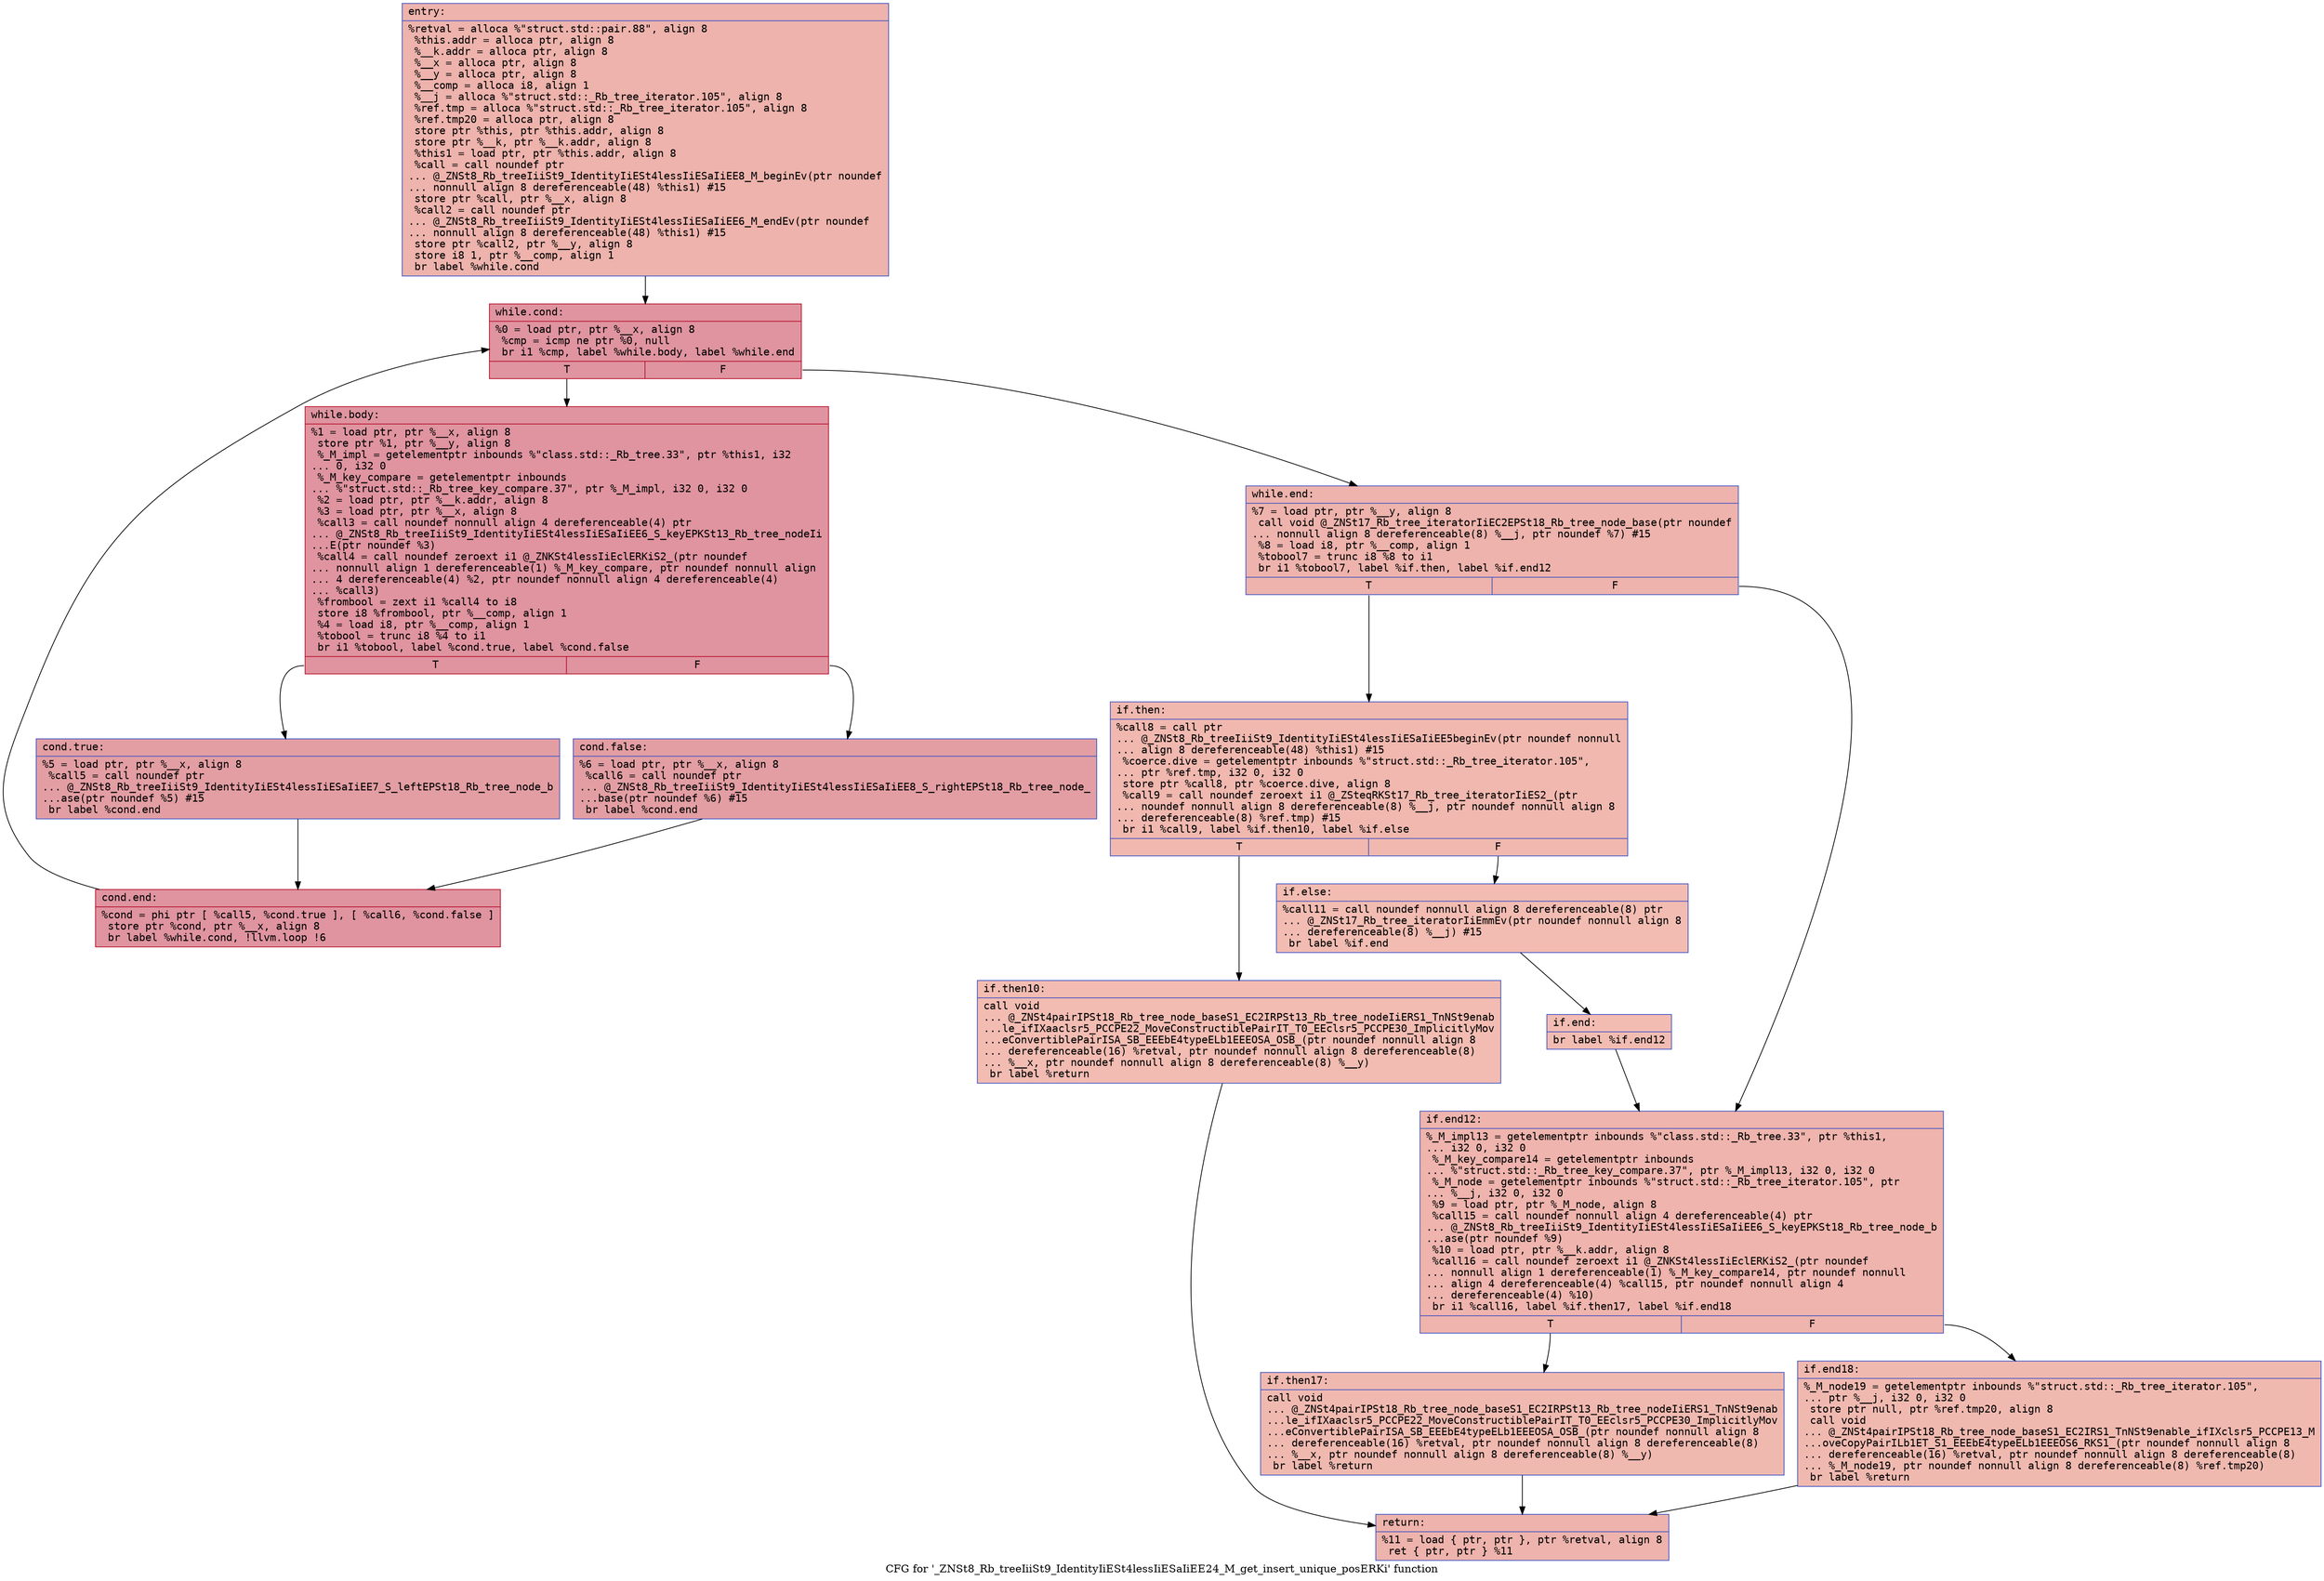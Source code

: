 digraph "CFG for '_ZNSt8_Rb_treeIiiSt9_IdentityIiESt4lessIiESaIiEE24_M_get_insert_unique_posERKi' function" {
	label="CFG for '_ZNSt8_Rb_treeIiiSt9_IdentityIiESt4lessIiESaIiEE24_M_get_insert_unique_posERKi' function";

	Node0x55aea92b5f80 [shape=record,color="#3d50c3ff", style=filled, fillcolor="#d6524470" fontname="Courier",label="{entry:\l|  %retval = alloca %\"struct.std::pair.88\", align 8\l  %this.addr = alloca ptr, align 8\l  %__k.addr = alloca ptr, align 8\l  %__x = alloca ptr, align 8\l  %__y = alloca ptr, align 8\l  %__comp = alloca i8, align 1\l  %__j = alloca %\"struct.std::_Rb_tree_iterator.105\", align 8\l  %ref.tmp = alloca %\"struct.std::_Rb_tree_iterator.105\", align 8\l  %ref.tmp20 = alloca ptr, align 8\l  store ptr %this, ptr %this.addr, align 8\l  store ptr %__k, ptr %__k.addr, align 8\l  %this1 = load ptr, ptr %this.addr, align 8\l  %call = call noundef ptr\l... @_ZNSt8_Rb_treeIiiSt9_IdentityIiESt4lessIiESaIiEE8_M_beginEv(ptr noundef\l... nonnull align 8 dereferenceable(48) %this1) #15\l  store ptr %call, ptr %__x, align 8\l  %call2 = call noundef ptr\l... @_ZNSt8_Rb_treeIiiSt9_IdentityIiESt4lessIiESaIiEE6_M_endEv(ptr noundef\l... nonnull align 8 dereferenceable(48) %this1) #15\l  store ptr %call2, ptr %__y, align 8\l  store i8 1, ptr %__comp, align 1\l  br label %while.cond\l}"];
	Node0x55aea92b5f80 -> Node0x55aea92b6880[tooltip="entry -> while.cond\nProbability 100.00%" ];
	Node0x55aea92b6880 [shape=record,color="#b70d28ff", style=filled, fillcolor="#b70d2870" fontname="Courier",label="{while.cond:\l|  %0 = load ptr, ptr %__x, align 8\l  %cmp = icmp ne ptr %0, null\l  br i1 %cmp, label %while.body, label %while.end\l|{<s0>T|<s1>F}}"];
	Node0x55aea92b6880:s0 -> Node0x55aea92b6ee0[tooltip="while.cond -> while.body\nProbability 96.88%" ];
	Node0x55aea92b6880:s1 -> Node0x55aea92b6f60[tooltip="while.cond -> while.end\nProbability 3.12%" ];
	Node0x55aea92b6ee0 [shape=record,color="#b70d28ff", style=filled, fillcolor="#b70d2870" fontname="Courier",label="{while.body:\l|  %1 = load ptr, ptr %__x, align 8\l  store ptr %1, ptr %__y, align 8\l  %_M_impl = getelementptr inbounds %\"class.std::_Rb_tree.33\", ptr %this1, i32\l... 0, i32 0\l  %_M_key_compare = getelementptr inbounds\l... %\"struct.std::_Rb_tree_key_compare.37\", ptr %_M_impl, i32 0, i32 0\l  %2 = load ptr, ptr %__k.addr, align 8\l  %3 = load ptr, ptr %__x, align 8\l  %call3 = call noundef nonnull align 4 dereferenceable(4) ptr\l... @_ZNSt8_Rb_treeIiiSt9_IdentityIiESt4lessIiESaIiEE6_S_keyEPKSt13_Rb_tree_nodeIi\l...E(ptr noundef %3)\l  %call4 = call noundef zeroext i1 @_ZNKSt4lessIiEclERKiS2_(ptr noundef\l... nonnull align 1 dereferenceable(1) %_M_key_compare, ptr noundef nonnull align\l... 4 dereferenceable(4) %2, ptr noundef nonnull align 4 dereferenceable(4)\l... %call3)\l  %frombool = zext i1 %call4 to i8\l  store i8 %frombool, ptr %__comp, align 1\l  %4 = load i8, ptr %__comp, align 1\l  %tobool = trunc i8 %4 to i1\l  br i1 %tobool, label %cond.true, label %cond.false\l|{<s0>T|<s1>F}}"];
	Node0x55aea92b6ee0:s0 -> Node0x55aea92b66e0[tooltip="while.body -> cond.true\nProbability 50.00%" ];
	Node0x55aea92b6ee0:s1 -> Node0x55aea92b6730[tooltip="while.body -> cond.false\nProbability 50.00%" ];
	Node0x55aea92b66e0 [shape=record,color="#3d50c3ff", style=filled, fillcolor="#be242e70" fontname="Courier",label="{cond.true:\l|  %5 = load ptr, ptr %__x, align 8\l  %call5 = call noundef ptr\l... @_ZNSt8_Rb_treeIiiSt9_IdentityIiESt4lessIiESaIiEE7_S_leftEPSt18_Rb_tree_node_b\l...ase(ptr noundef %5) #15\l  br label %cond.end\l}"];
	Node0x55aea92b66e0 -> Node0x55aea92b7d30[tooltip="cond.true -> cond.end\nProbability 100.00%" ];
	Node0x55aea92b6730 [shape=record,color="#3d50c3ff", style=filled, fillcolor="#be242e70" fontname="Courier",label="{cond.false:\l|  %6 = load ptr, ptr %__x, align 8\l  %call6 = call noundef ptr\l... @_ZNSt8_Rb_treeIiiSt9_IdentityIiESt4lessIiESaIiEE8_S_rightEPSt18_Rb_tree_node_\l...base(ptr noundef %6) #15\l  br label %cond.end\l}"];
	Node0x55aea92b6730 -> Node0x55aea92b7d30[tooltip="cond.false -> cond.end\nProbability 100.00%" ];
	Node0x55aea92b7d30 [shape=record,color="#b70d28ff", style=filled, fillcolor="#b70d2870" fontname="Courier",label="{cond.end:\l|  %cond = phi ptr [ %call5, %cond.true ], [ %call6, %cond.false ]\l  store ptr %cond, ptr %__x, align 8\l  br label %while.cond, !llvm.loop !6\l}"];
	Node0x55aea92b7d30 -> Node0x55aea92b6880[tooltip="cond.end -> while.cond\nProbability 100.00%" ];
	Node0x55aea92b6f60 [shape=record,color="#3d50c3ff", style=filled, fillcolor="#d6524470" fontname="Courier",label="{while.end:\l|  %7 = load ptr, ptr %__y, align 8\l  call void @_ZNSt17_Rb_tree_iteratorIiEC2EPSt18_Rb_tree_node_base(ptr noundef\l... nonnull align 8 dereferenceable(8) %__j, ptr noundef %7) #15\l  %8 = load i8, ptr %__comp, align 1\l  %tobool7 = trunc i8 %8 to i1\l  br i1 %tobool7, label %if.then, label %if.end12\l|{<s0>T|<s1>F}}"];
	Node0x55aea92b6f60:s0 -> Node0x55aea92b8520[tooltip="while.end -> if.then\nProbability 50.00%" ];
	Node0x55aea92b6f60:s1 -> Node0x55aea92b8570[tooltip="while.end -> if.end12\nProbability 50.00%" ];
	Node0x55aea92b8520 [shape=record,color="#3d50c3ff", style=filled, fillcolor="#dc5d4a70" fontname="Courier",label="{if.then:\l|  %call8 = call ptr\l... @_ZNSt8_Rb_treeIiiSt9_IdentityIiESt4lessIiESaIiEE5beginEv(ptr noundef nonnull\l... align 8 dereferenceable(48) %this1) #15\l  %coerce.dive = getelementptr inbounds %\"struct.std::_Rb_tree_iterator.105\",\l... ptr %ref.tmp, i32 0, i32 0\l  store ptr %call8, ptr %coerce.dive, align 8\l  %call9 = call noundef zeroext i1 @_ZSteqRKSt17_Rb_tree_iteratorIiES2_(ptr\l... noundef nonnull align 8 dereferenceable(8) %__j, ptr noundef nonnull align 8\l... dereferenceable(8) %ref.tmp) #15\l  br i1 %call9, label %if.then10, label %if.else\l|{<s0>T|<s1>F}}"];
	Node0x55aea92b8520:s0 -> Node0x55aea92b8c00[tooltip="if.then -> if.then10\nProbability 50.00%" ];
	Node0x55aea92b8520:s1 -> Node0x55aea92b8c50[tooltip="if.then -> if.else\nProbability 50.00%" ];
	Node0x55aea92b8c00 [shape=record,color="#3d50c3ff", style=filled, fillcolor="#e1675170" fontname="Courier",label="{if.then10:\l|  call void\l... @_ZNSt4pairIPSt18_Rb_tree_node_baseS1_EC2IRPSt13_Rb_tree_nodeIiERS1_TnNSt9enab\l...le_ifIXaaclsr5_PCCPE22_MoveConstructiblePairIT_T0_EEclsr5_PCCPE30_ImplicitlyMov\l...eConvertiblePairISA_SB_EEEbE4typeELb1EEEOSA_OSB_(ptr noundef nonnull align 8\l... dereferenceable(16) %retval, ptr noundef nonnull align 8 dereferenceable(8)\l... %__x, ptr noundef nonnull align 8 dereferenceable(8) %__y)\l  br label %return\l}"];
	Node0x55aea92b8c00 -> Node0x55aea92b8ec0[tooltip="if.then10 -> return\nProbability 100.00%" ];
	Node0x55aea92b8c50 [shape=record,color="#3d50c3ff", style=filled, fillcolor="#e1675170" fontname="Courier",label="{if.else:\l|  %call11 = call noundef nonnull align 8 dereferenceable(8) ptr\l... @_ZNSt17_Rb_tree_iteratorIiEmmEv(ptr noundef nonnull align 8\l... dereferenceable(8) %__j) #15\l  br label %if.end\l}"];
	Node0x55aea92b8c50 -> Node0x55aea92b91a0[tooltip="if.else -> if.end\nProbability 100.00%" ];
	Node0x55aea92b91a0 [shape=record,color="#3d50c3ff", style=filled, fillcolor="#e1675170" fontname="Courier",label="{if.end:\l|  br label %if.end12\l}"];
	Node0x55aea92b91a0 -> Node0x55aea92b8570[tooltip="if.end -> if.end12\nProbability 100.00%" ];
	Node0x55aea92b8570 [shape=record,color="#3d50c3ff", style=filled, fillcolor="#d8564670" fontname="Courier",label="{if.end12:\l|  %_M_impl13 = getelementptr inbounds %\"class.std::_Rb_tree.33\", ptr %this1,\l... i32 0, i32 0\l  %_M_key_compare14 = getelementptr inbounds\l... %\"struct.std::_Rb_tree_key_compare.37\", ptr %_M_impl13, i32 0, i32 0\l  %_M_node = getelementptr inbounds %\"struct.std::_Rb_tree_iterator.105\", ptr\l... %__j, i32 0, i32 0\l  %9 = load ptr, ptr %_M_node, align 8\l  %call15 = call noundef nonnull align 4 dereferenceable(4) ptr\l... @_ZNSt8_Rb_treeIiiSt9_IdentityIiESt4lessIiESaIiEE6_S_keyEPKSt18_Rb_tree_node_b\l...ase(ptr noundef %9)\l  %10 = load ptr, ptr %__k.addr, align 8\l  %call16 = call noundef zeroext i1 @_ZNKSt4lessIiEclERKiS2_(ptr noundef\l... nonnull align 1 dereferenceable(1) %_M_key_compare14, ptr noundef nonnull\l... align 4 dereferenceable(4) %call15, ptr noundef nonnull align 4\l... dereferenceable(4) %10)\l  br i1 %call16, label %if.then17, label %if.end18\l|{<s0>T|<s1>F}}"];
	Node0x55aea92b8570:s0 -> Node0x55aea92b9940[tooltip="if.end12 -> if.then17\nProbability 50.00%" ];
	Node0x55aea92b8570:s1 -> Node0x55aea92b9990[tooltip="if.end12 -> if.end18\nProbability 50.00%" ];
	Node0x55aea92b9940 [shape=record,color="#3d50c3ff", style=filled, fillcolor="#de614d70" fontname="Courier",label="{if.then17:\l|  call void\l... @_ZNSt4pairIPSt18_Rb_tree_node_baseS1_EC2IRPSt13_Rb_tree_nodeIiERS1_TnNSt9enab\l...le_ifIXaaclsr5_PCCPE22_MoveConstructiblePairIT_T0_EEclsr5_PCCPE30_ImplicitlyMov\l...eConvertiblePairISA_SB_EEEbE4typeELb1EEEOSA_OSB_(ptr noundef nonnull align 8\l... dereferenceable(16) %retval, ptr noundef nonnull align 8 dereferenceable(8)\l... %__x, ptr noundef nonnull align 8 dereferenceable(8) %__y)\l  br label %return\l}"];
	Node0x55aea92b9940 -> Node0x55aea92b8ec0[tooltip="if.then17 -> return\nProbability 100.00%" ];
	Node0x55aea92b9990 [shape=record,color="#3d50c3ff", style=filled, fillcolor="#de614d70" fontname="Courier",label="{if.end18:\l|  %_M_node19 = getelementptr inbounds %\"struct.std::_Rb_tree_iterator.105\",\l... ptr %__j, i32 0, i32 0\l  store ptr null, ptr %ref.tmp20, align 8\l  call void\l... @_ZNSt4pairIPSt18_Rb_tree_node_baseS1_EC2IRS1_TnNSt9enable_ifIXclsr5_PCCPE13_M\l...oveCopyPairILb1ET_S1_EEEbE4typeELb1EEEOS6_RKS1_(ptr noundef nonnull align 8\l... dereferenceable(16) %retval, ptr noundef nonnull align 8 dereferenceable(8)\l... %_M_node19, ptr noundef nonnull align 8 dereferenceable(8) %ref.tmp20)\l  br label %return\l}"];
	Node0x55aea92b9990 -> Node0x55aea92b8ec0[tooltip="if.end18 -> return\nProbability 100.00%" ];
	Node0x55aea92b8ec0 [shape=record,color="#3d50c3ff", style=filled, fillcolor="#d6524470" fontname="Courier",label="{return:\l|  %11 = load \{ ptr, ptr \}, ptr %retval, align 8\l  ret \{ ptr, ptr \} %11\l}"];
}

